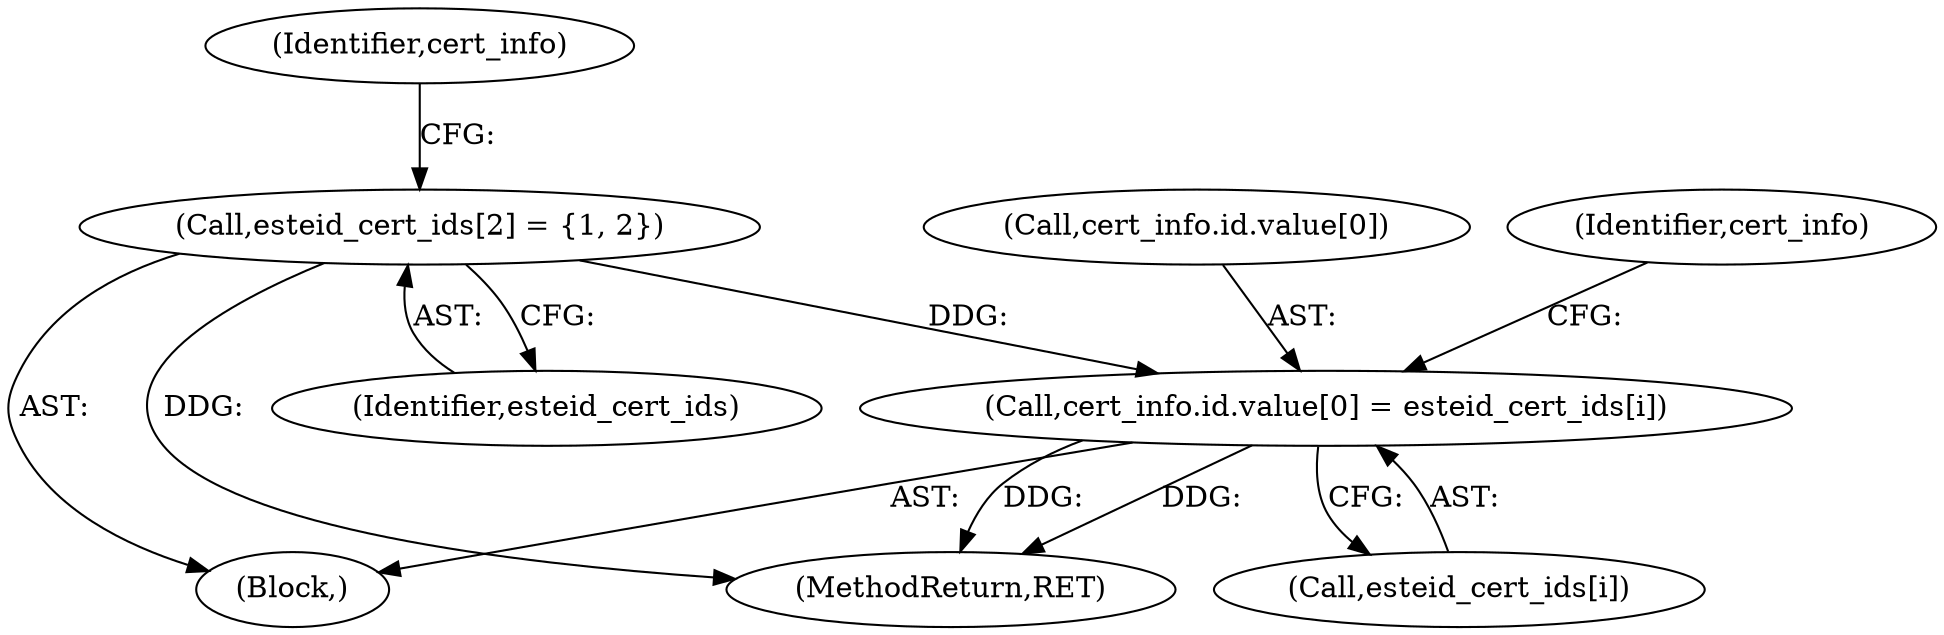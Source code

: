 digraph "0_OpenSC_360e95d45ac4123255a4c796db96337f332160ad#diff-d643a0fa169471dbf2912f4866dc49c5_4@array" {
"1000239" [label="(Call,cert_info.id.value[0] = esteid_cert_ids[i])"];
"1000223" [label="(Call,esteid_cert_ids[2] = {1, 2})"];
"1000827" [label="(MethodReturn,RET)"];
"1000215" [label="(Block,)"];
"1000253" [label="(Identifier,cert_info)"];
"1000247" [label="(Call,esteid_cert_ids[i])"];
"1000223" [label="(Call,esteid_cert_ids[2] = {1, 2})"];
"1000229" [label="(Identifier,cert_info)"];
"1000240" [label="(Call,cert_info.id.value[0])"];
"1000224" [label="(Identifier,esteid_cert_ids)"];
"1000239" [label="(Call,cert_info.id.value[0] = esteid_cert_ids[i])"];
"1000239" -> "1000215"  [label="AST: "];
"1000239" -> "1000247"  [label="CFG: "];
"1000240" -> "1000239"  [label="AST: "];
"1000247" -> "1000239"  [label="AST: "];
"1000253" -> "1000239"  [label="CFG: "];
"1000239" -> "1000827"  [label="DDG: "];
"1000239" -> "1000827"  [label="DDG: "];
"1000223" -> "1000239"  [label="DDG: "];
"1000223" -> "1000215"  [label="AST: "];
"1000223" -> "1000224"  [label="CFG: "];
"1000224" -> "1000223"  [label="AST: "];
"1000229" -> "1000223"  [label="CFG: "];
"1000223" -> "1000827"  [label="DDG: "];
}
